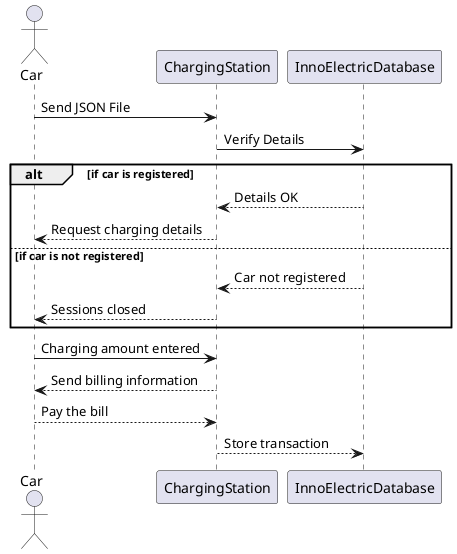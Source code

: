 @startuml

actor Car

Car -> ChargingStation: Send JSON File
ChargingStation -> InnoElectricDatabase: Verify Details

alt if car is registered
    InnoElectricDatabase --> ChargingStation: Details OK
	ChargingStation --> Car: Request charging details
	
else if car is not registered
    InnoElectricDatabase --> ChargingStation: Car not registered
	ChargingStation --> Car: Sessions closed
end

Car -> ChargingStation: Charging amount entered
ChargingStation --> Car: Send billing information
Car --> ChargingStation: Pay the bill
ChargingStation --> InnoElectricDatabase: Store transaction


@enduml